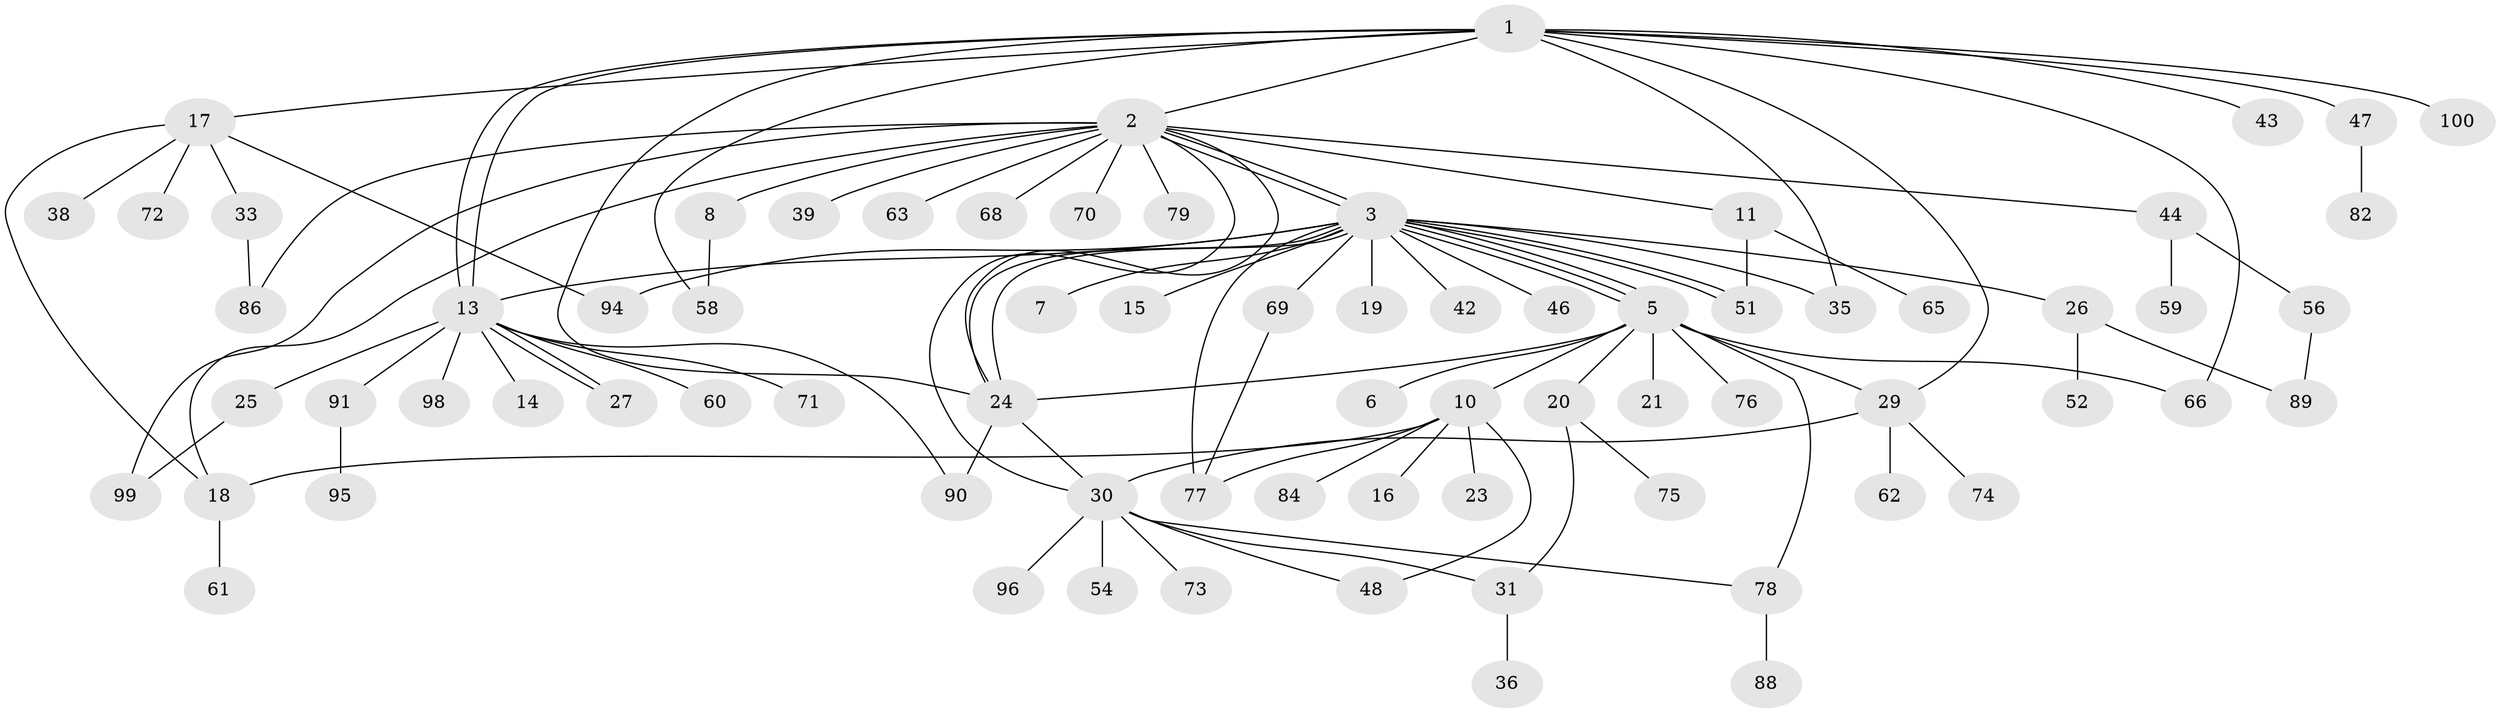 // original degree distribution, {13: 0.03, 15: 0.01, 21: 0.01, 3: 0.1, 2: 0.25, 1: 0.49, 7: 0.01, 4: 0.04, 6: 0.03, 5: 0.03}
// Generated by graph-tools (version 1.1) at 2025/38/02/21/25 10:38:54]
// undirected, 74 vertices, 103 edges
graph export_dot {
graph [start="1"]
  node [color=gray90,style=filled];
  1 [super="+55"];
  2 [super="+4"];
  3 [super="+9"];
  5 [super="+32"];
  6 [super="+67"];
  7;
  8;
  10 [super="+12"];
  11 [super="+22"];
  13 [super="+49"];
  14;
  15;
  16;
  17 [super="+40"];
  18 [super="+34"];
  19;
  20 [super="+57"];
  21;
  23;
  24 [super="+28"];
  25 [super="+50"];
  26 [super="+92"];
  27 [super="+80"];
  29 [super="+41"];
  30 [super="+45"];
  31 [super="+64"];
  33;
  35 [super="+37"];
  36;
  38 [super="+93"];
  39;
  42 [super="+53"];
  43;
  44;
  46;
  47;
  48;
  51;
  52;
  54;
  56;
  58 [super="+87"];
  59;
  60;
  61 [super="+97"];
  62;
  63;
  65;
  66;
  68 [super="+83"];
  69;
  70;
  71;
  72;
  73;
  74;
  75;
  76 [super="+81"];
  77 [super="+85"];
  78;
  79;
  82;
  84;
  86;
  88;
  89;
  90;
  91;
  94;
  95;
  96;
  98;
  99;
  100;
  1 -- 2;
  1 -- 13;
  1 -- 13;
  1 -- 17;
  1 -- 29;
  1 -- 35;
  1 -- 43;
  1 -- 47;
  1 -- 66;
  1 -- 100;
  1 -- 58;
  1 -- 24;
  2 -- 3;
  2 -- 3;
  2 -- 8;
  2 -- 11;
  2 -- 18;
  2 -- 24;
  2 -- 30;
  2 -- 39;
  2 -- 44;
  2 -- 63;
  2 -- 68;
  2 -- 86;
  2 -- 99;
  2 -- 70;
  2 -- 79;
  3 -- 5;
  3 -- 5;
  3 -- 5;
  3 -- 7;
  3 -- 13;
  3 -- 15;
  3 -- 19;
  3 -- 24;
  3 -- 24;
  3 -- 26;
  3 -- 35;
  3 -- 42;
  3 -- 46;
  3 -- 51;
  3 -- 51;
  3 -- 69;
  3 -- 94;
  3 -- 77;
  5 -- 6;
  5 -- 10;
  5 -- 20;
  5 -- 21;
  5 -- 29;
  5 -- 66;
  5 -- 76;
  5 -- 78;
  5 -- 24;
  8 -- 58;
  10 -- 18;
  10 -- 23 [weight=2];
  10 -- 48;
  10 -- 77;
  10 -- 84;
  10 -- 16;
  11 -- 51;
  11 -- 65;
  13 -- 14;
  13 -- 25;
  13 -- 27;
  13 -- 27;
  13 -- 60;
  13 -- 71;
  13 -- 90;
  13 -- 91;
  13 -- 98;
  17 -- 33;
  17 -- 38;
  17 -- 72;
  17 -- 94;
  17 -- 18;
  18 -- 61;
  20 -- 31;
  20 -- 75;
  24 -- 90;
  24 -- 30;
  25 -- 99;
  26 -- 52;
  26 -- 89;
  29 -- 30;
  29 -- 62;
  29 -- 74;
  30 -- 73;
  30 -- 96;
  30 -- 31;
  30 -- 48;
  30 -- 54;
  30 -- 78;
  31 -- 36;
  33 -- 86;
  44 -- 56;
  44 -- 59;
  47 -- 82;
  56 -- 89;
  69 -- 77;
  78 -- 88;
  91 -- 95;
}
